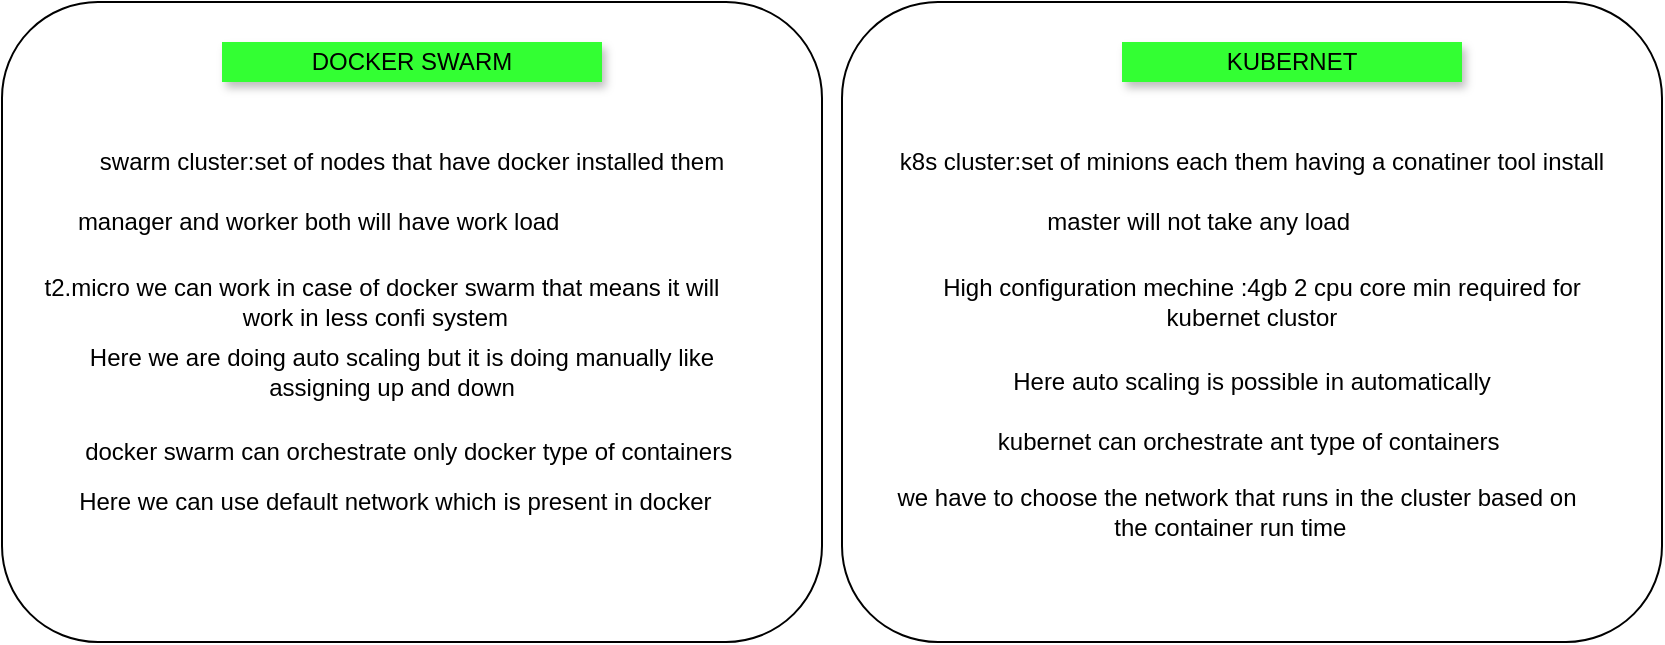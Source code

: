 <mxfile version="14.8.5" type="github">
  <diagram id="TrClBFL4rAFNl2b7ktLQ" name="Page-1">
    <mxGraphModel dx="1108" dy="482" grid="1" gridSize="10" guides="1" tooltips="1" connect="1" arrows="1" fold="1" page="1" pageScale="1" pageWidth="850" pageHeight="1100" math="0" shadow="0">
      <root>
        <mxCell id="0" />
        <mxCell id="1" parent="0" />
        <mxCell id="OkLDoi_2dcPa73barFD--1" value="" style="rounded=1;whiteSpace=wrap;html=1;" vertex="1" parent="1">
          <mxGeometry x="10" y="50" width="410" height="320" as="geometry" />
        </mxCell>
        <mxCell id="OkLDoi_2dcPa73barFD--4" value="" style="rounded=1;whiteSpace=wrap;html=1;" vertex="1" parent="1">
          <mxGeometry x="430" y="50" width="410" height="320" as="geometry" />
        </mxCell>
        <mxCell id="OkLDoi_2dcPa73barFD--5" value="DOCKER SWARM" style="text;html=1;strokeColor=none;fillColor=#33FF33;align=center;verticalAlign=middle;whiteSpace=wrap;rounded=0;shadow=1;" vertex="1" parent="1">
          <mxGeometry x="120" y="70" width="190" height="20" as="geometry" />
        </mxCell>
        <mxCell id="OkLDoi_2dcPa73barFD--6" value="KUBERNET" style="text;html=1;strokeColor=none;fillColor=#33FF33;align=center;verticalAlign=middle;whiteSpace=wrap;rounded=0;shadow=1;" vertex="1" parent="1">
          <mxGeometry x="570" y="70" width="170" height="20" as="geometry" />
        </mxCell>
        <mxCell id="OkLDoi_2dcPa73barFD--7" value="swarm cluster:set of nodes that have docker installed them" style="text;html=1;strokeColor=none;fillColor=none;align=center;verticalAlign=middle;whiteSpace=wrap;rounded=0;" vertex="1" parent="1">
          <mxGeometry x="45" y="110" width="340" height="40" as="geometry" />
        </mxCell>
        <mxCell id="OkLDoi_2dcPa73barFD--8" value="k8s cluster:set of minions each them having a conatiner tool install" style="text;html=1;strokeColor=none;fillColor=none;align=center;verticalAlign=middle;whiteSpace=wrap;rounded=0;" vertex="1" parent="1">
          <mxGeometry x="455" y="120" width="360" height="20" as="geometry" />
        </mxCell>
        <mxCell id="OkLDoi_2dcPa73barFD--9" value="manager and worker both will have work load&amp;nbsp;" style="text;html=1;strokeColor=none;fillColor=none;align=center;verticalAlign=middle;whiteSpace=wrap;rounded=0;" vertex="1" parent="1">
          <mxGeometry x="10" y="150" width="320" height="20" as="geometry" />
        </mxCell>
        <mxCell id="OkLDoi_2dcPa73barFD--10" value="master will not take any load&amp;nbsp;" style="text;html=1;strokeColor=none;fillColor=none;align=center;verticalAlign=middle;whiteSpace=wrap;rounded=0;" vertex="1" parent="1">
          <mxGeometry x="460" y="150" width="300" height="20" as="geometry" />
        </mxCell>
        <mxCell id="OkLDoi_2dcPa73barFD--11" value="t2.micro we can work in case of docker swarm that means it will work in less confi system&amp;nbsp;&amp;nbsp;" style="text;html=1;strokeColor=none;fillColor=none;align=center;verticalAlign=middle;whiteSpace=wrap;rounded=0;" vertex="1" parent="1">
          <mxGeometry x="20" y="190" width="360" height="20" as="geometry" />
        </mxCell>
        <mxCell id="OkLDoi_2dcPa73barFD--12" value="High configuration mechine :4gb 2 cpu core min required for kubernet clustor&amp;nbsp; &amp;nbsp;" style="text;html=1;strokeColor=none;fillColor=none;align=center;verticalAlign=middle;whiteSpace=wrap;rounded=0;" vertex="1" parent="1">
          <mxGeometry x="460" y="190" width="360" height="20" as="geometry" />
        </mxCell>
        <mxCell id="OkLDoi_2dcPa73barFD--13" value="Here we are doing auto scaling but it is doing manually like assigning up and down&amp;nbsp; &amp;nbsp;" style="text;html=1;strokeColor=none;fillColor=none;align=center;verticalAlign=middle;whiteSpace=wrap;rounded=0;" vertex="1" parent="1">
          <mxGeometry x="40" y="220" width="340" height="30" as="geometry" />
        </mxCell>
        <mxCell id="OkLDoi_2dcPa73barFD--14" value="&amp;nbsp;Here auto scaling is possible in automatically&amp;nbsp;" style="text;html=1;strokeColor=none;fillColor=none;align=center;verticalAlign=middle;whiteSpace=wrap;rounded=0;" vertex="1" parent="1">
          <mxGeometry x="460" y="230" width="350" height="20" as="geometry" />
        </mxCell>
        <mxCell id="OkLDoi_2dcPa73barFD--15" value="docker swarm can orchestrate only docker type of containers&amp;nbsp;" style="text;html=1;strokeColor=none;fillColor=none;align=center;verticalAlign=middle;whiteSpace=wrap;rounded=0;" vertex="1" parent="1">
          <mxGeometry x="40" y="260" width="350" height="30" as="geometry" />
        </mxCell>
        <mxCell id="OkLDoi_2dcPa73barFD--16" value="kubernet can orchestrate ant type of containers&amp;nbsp;" style="text;html=1;strokeColor=none;fillColor=none;align=center;verticalAlign=middle;whiteSpace=wrap;rounded=0;" vertex="1" parent="1">
          <mxGeometry x="470" y="260" width="330" height="20" as="geometry" />
        </mxCell>
        <mxCell id="OkLDoi_2dcPa73barFD--17" value="Here we can use default network which is present in docker&amp;nbsp;&amp;nbsp;" style="text;html=1;strokeColor=none;fillColor=none;align=center;verticalAlign=middle;whiteSpace=wrap;rounded=0;" vertex="1" parent="1">
          <mxGeometry x="40" y="290" width="340" height="20" as="geometry" />
        </mxCell>
        <mxCell id="OkLDoi_2dcPa73barFD--18" value="we have to choose the network that runs in the cluster based on the container run time&amp;nbsp;&amp;nbsp;" style="text;html=1;strokeColor=none;fillColor=none;align=center;verticalAlign=middle;whiteSpace=wrap;rounded=0;" vertex="1" parent="1">
          <mxGeometry x="455" y="290" width="345" height="30" as="geometry" />
        </mxCell>
      </root>
    </mxGraphModel>
  </diagram>
</mxfile>
